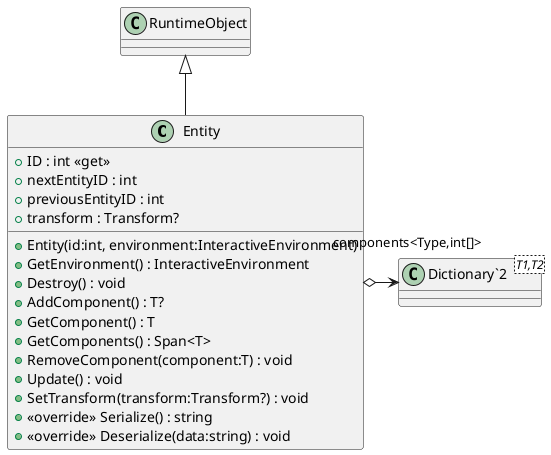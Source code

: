 @startuml
class Entity {
    + ID : int <<get>>
    + nextEntityID : int
    + previousEntityID : int
    + transform : Transform?
    + Entity(id:int, environment:InteractiveEnvironment)
    + GetEnvironment() : InteractiveEnvironment
    + Destroy() : void
    + AddComponent() : T?
    + GetComponent() : T
    + GetComponents() : Span<T>
    + RemoveComponent(component:T) : void
    + Update() : void
    + SetTransform(transform:Transform?) : void
    + <<override>> Serialize() : string
    + <<override>> Deserialize(data:string) : void
}
class "Dictionary`2"<T1,T2> {
}
RuntimeObject <|-- Entity
Entity o-> "components<Type,int[]>" "Dictionary`2"
@enduml

